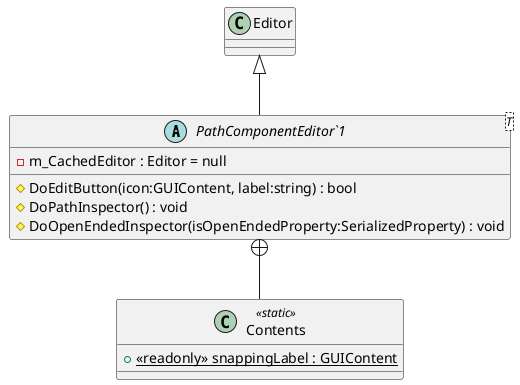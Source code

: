 @startuml
abstract class "PathComponentEditor`1"<T> {
    - m_CachedEditor : Editor = null
    # DoEditButton(icon:GUIContent, label:string) : bool
    # DoPathInspector() : void
    # DoOpenEndedInspector(isOpenEndedProperty:SerializedProperty) : void
}
class Contents <<static>> {
    + {static} <<readonly>> snappingLabel : GUIContent
}
Editor <|-- "PathComponentEditor`1"
"PathComponentEditor`1" +-- Contents
@enduml
